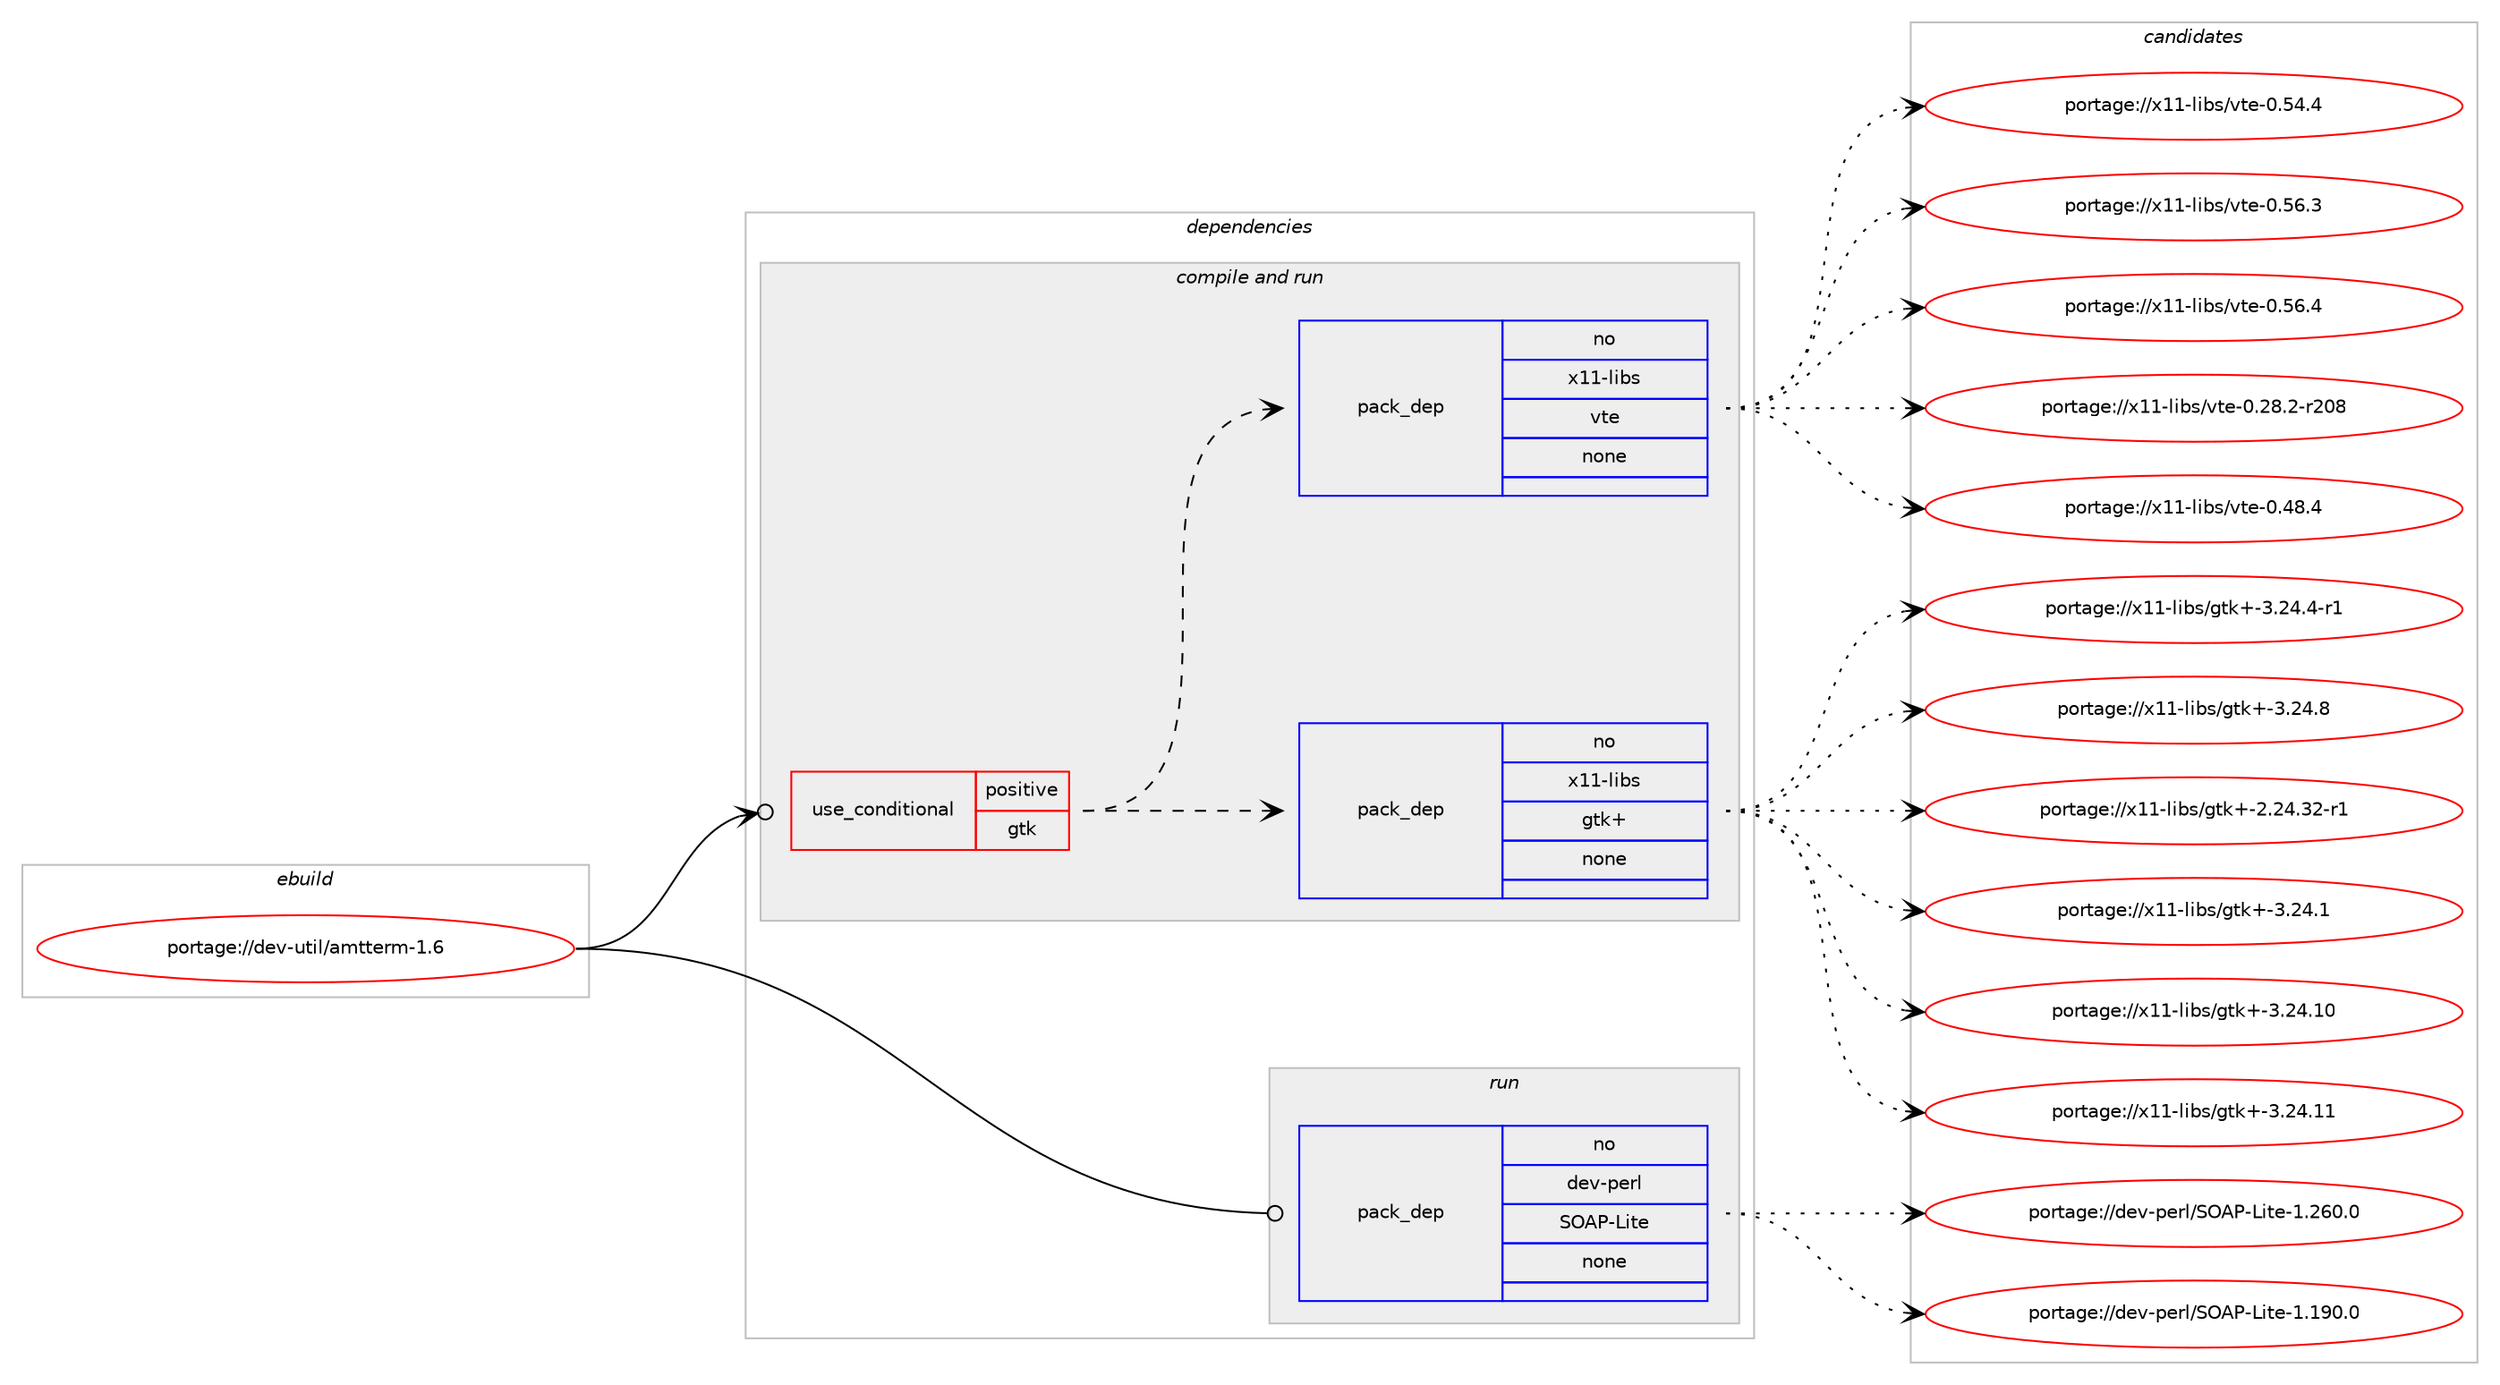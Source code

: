 digraph prolog {

# *************
# Graph options
# *************

newrank=true;
concentrate=true;
compound=true;
graph [rankdir=LR,fontname=Helvetica,fontsize=10,ranksep=1.5];#, ranksep=2.5, nodesep=0.2];
edge  [arrowhead=vee];
node  [fontname=Helvetica,fontsize=10];

# **********
# The ebuild
# **********

subgraph cluster_leftcol {
color=gray;
rank=same;
label=<<i>ebuild</i>>;
id [label="portage://dev-util/amtterm-1.6", color=red, width=4, href="../dev-util/amtterm-1.6.svg"];
}

# ****************
# The dependencies
# ****************

subgraph cluster_midcol {
color=gray;
label=<<i>dependencies</i>>;
subgraph cluster_compile {
fillcolor="#eeeeee";
style=filled;
label=<<i>compile</i>>;
}
subgraph cluster_compileandrun {
fillcolor="#eeeeee";
style=filled;
label=<<i>compile and run</i>>;
subgraph cond70265 {
dependency258329 [label=<<TABLE BORDER="0" CELLBORDER="1" CELLSPACING="0" CELLPADDING="4"><TR><TD ROWSPAN="3" CELLPADDING="10">use_conditional</TD></TR><TR><TD>positive</TD></TR><TR><TD>gtk</TD></TR></TABLE>>, shape=none, color=red];
subgraph pack184461 {
dependency258330 [label=<<TABLE BORDER="0" CELLBORDER="1" CELLSPACING="0" CELLPADDING="4" WIDTH="220"><TR><TD ROWSPAN="6" CELLPADDING="30">pack_dep</TD></TR><TR><TD WIDTH="110">no</TD></TR><TR><TD>x11-libs</TD></TR><TR><TD>gtk+</TD></TR><TR><TD>none</TD></TR><TR><TD></TD></TR></TABLE>>, shape=none, color=blue];
}
dependency258329:e -> dependency258330:w [weight=20,style="dashed",arrowhead="vee"];
subgraph pack184462 {
dependency258331 [label=<<TABLE BORDER="0" CELLBORDER="1" CELLSPACING="0" CELLPADDING="4" WIDTH="220"><TR><TD ROWSPAN="6" CELLPADDING="30">pack_dep</TD></TR><TR><TD WIDTH="110">no</TD></TR><TR><TD>x11-libs</TD></TR><TR><TD>vte</TD></TR><TR><TD>none</TD></TR><TR><TD></TD></TR></TABLE>>, shape=none, color=blue];
}
dependency258329:e -> dependency258331:w [weight=20,style="dashed",arrowhead="vee"];
}
id:e -> dependency258329:w [weight=20,style="solid",arrowhead="odotvee"];
}
subgraph cluster_run {
fillcolor="#eeeeee";
style=filled;
label=<<i>run</i>>;
subgraph pack184463 {
dependency258332 [label=<<TABLE BORDER="0" CELLBORDER="1" CELLSPACING="0" CELLPADDING="4" WIDTH="220"><TR><TD ROWSPAN="6" CELLPADDING="30">pack_dep</TD></TR><TR><TD WIDTH="110">no</TD></TR><TR><TD>dev-perl</TD></TR><TR><TD>SOAP-Lite</TD></TR><TR><TD>none</TD></TR><TR><TD></TD></TR></TABLE>>, shape=none, color=blue];
}
id:e -> dependency258332:w [weight=20,style="solid",arrowhead="odot"];
}
}

# **************
# The candidates
# **************

subgraph cluster_choices {
rank=same;
color=gray;
label=<<i>candidates</i>>;

subgraph choice184461 {
color=black;
nodesep=1;
choiceportage12049494510810598115471031161074345504650524651504511449 [label="portage://x11-libs/gtk+-2.24.32-r1", color=red, width=4,href="../x11-libs/gtk+-2.24.32-r1.svg"];
choiceportage12049494510810598115471031161074345514650524649 [label="portage://x11-libs/gtk+-3.24.1", color=red, width=4,href="../x11-libs/gtk+-3.24.1.svg"];
choiceportage1204949451081059811547103116107434551465052464948 [label="portage://x11-libs/gtk+-3.24.10", color=red, width=4,href="../x11-libs/gtk+-3.24.10.svg"];
choiceportage1204949451081059811547103116107434551465052464949 [label="portage://x11-libs/gtk+-3.24.11", color=red, width=4,href="../x11-libs/gtk+-3.24.11.svg"];
choiceportage120494945108105981154710311610743455146505246524511449 [label="portage://x11-libs/gtk+-3.24.4-r1", color=red, width=4,href="../x11-libs/gtk+-3.24.4-r1.svg"];
choiceportage12049494510810598115471031161074345514650524656 [label="portage://x11-libs/gtk+-3.24.8", color=red, width=4,href="../x11-libs/gtk+-3.24.8.svg"];
dependency258330:e -> choiceportage12049494510810598115471031161074345504650524651504511449:w [style=dotted,weight="100"];
dependency258330:e -> choiceportage12049494510810598115471031161074345514650524649:w [style=dotted,weight="100"];
dependency258330:e -> choiceportage1204949451081059811547103116107434551465052464948:w [style=dotted,weight="100"];
dependency258330:e -> choiceportage1204949451081059811547103116107434551465052464949:w [style=dotted,weight="100"];
dependency258330:e -> choiceportage120494945108105981154710311610743455146505246524511449:w [style=dotted,weight="100"];
dependency258330:e -> choiceportage12049494510810598115471031161074345514650524656:w [style=dotted,weight="100"];
}
subgraph choice184462 {
color=black;
nodesep=1;
choiceportage12049494510810598115471181161014548465056465045114504856 [label="portage://x11-libs/vte-0.28.2-r208", color=red, width=4,href="../x11-libs/vte-0.28.2-r208.svg"];
choiceportage120494945108105981154711811610145484652564652 [label="portage://x11-libs/vte-0.48.4", color=red, width=4,href="../x11-libs/vte-0.48.4.svg"];
choiceportage120494945108105981154711811610145484653524652 [label="portage://x11-libs/vte-0.54.4", color=red, width=4,href="../x11-libs/vte-0.54.4.svg"];
choiceportage120494945108105981154711811610145484653544651 [label="portage://x11-libs/vte-0.56.3", color=red, width=4,href="../x11-libs/vte-0.56.3.svg"];
choiceportage120494945108105981154711811610145484653544652 [label="portage://x11-libs/vte-0.56.4", color=red, width=4,href="../x11-libs/vte-0.56.4.svg"];
dependency258331:e -> choiceportage12049494510810598115471181161014548465056465045114504856:w [style=dotted,weight="100"];
dependency258331:e -> choiceportage120494945108105981154711811610145484652564652:w [style=dotted,weight="100"];
dependency258331:e -> choiceportage120494945108105981154711811610145484653524652:w [style=dotted,weight="100"];
dependency258331:e -> choiceportage120494945108105981154711811610145484653544651:w [style=dotted,weight="100"];
dependency258331:e -> choiceportage120494945108105981154711811610145484653544652:w [style=dotted,weight="100"];
}
subgraph choice184463 {
color=black;
nodesep=1;
choiceportage10010111845112101114108478379658045761051161014549464957484648 [label="portage://dev-perl/SOAP-Lite-1.190.0", color=red, width=4,href="../dev-perl/SOAP-Lite-1.190.0.svg"];
choiceportage10010111845112101114108478379658045761051161014549465054484648 [label="portage://dev-perl/SOAP-Lite-1.260.0", color=red, width=4,href="../dev-perl/SOAP-Lite-1.260.0.svg"];
dependency258332:e -> choiceportage10010111845112101114108478379658045761051161014549464957484648:w [style=dotted,weight="100"];
dependency258332:e -> choiceportage10010111845112101114108478379658045761051161014549465054484648:w [style=dotted,weight="100"];
}
}

}
